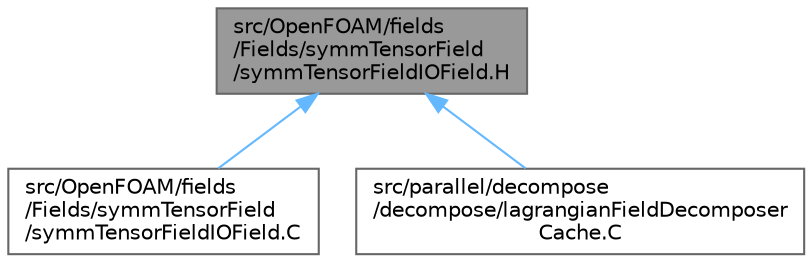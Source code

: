 digraph "src/OpenFOAM/fields/Fields/symmTensorField/symmTensorFieldIOField.H"
{
 // LATEX_PDF_SIZE
  bgcolor="transparent";
  edge [fontname=Helvetica,fontsize=10,labelfontname=Helvetica,labelfontsize=10];
  node [fontname=Helvetica,fontsize=10,shape=box,height=0.2,width=0.4];
  Node1 [id="Node000001",label="src/OpenFOAM/fields\l/Fields/symmTensorField\l/symmTensorFieldIOField.H",height=0.2,width=0.4,color="gray40", fillcolor="grey60", style="filled", fontcolor="black",tooltip=" "];
  Node1 -> Node2 [id="edge1_Node000001_Node000002",dir="back",color="steelblue1",style="solid",tooltip=" "];
  Node2 [id="Node000002",label="src/OpenFOAM/fields\l/Fields/symmTensorField\l/symmTensorFieldIOField.C",height=0.2,width=0.4,color="grey40", fillcolor="white", style="filled",URL="$symmTensorFieldIOField_8C.html",tooltip=" "];
  Node1 -> Node3 [id="edge2_Node000001_Node000003",dir="back",color="steelblue1",style="solid",tooltip=" "];
  Node3 [id="Node000003",label="src/parallel/decompose\l/decompose/lagrangianFieldDecomposer\lCache.C",height=0.2,width=0.4,color="grey40", fillcolor="white", style="filled",URL="$lagrangianFieldDecomposerCache_8C.html",tooltip=" "];
}
